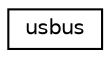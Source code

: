 digraph "Graphical Class Hierarchy"
{
 // LATEX_PDF_SIZE
  edge [fontname="Helvetica",fontsize="10",labelfontname="Helvetica",labelfontsize="10"];
  node [fontname="Helvetica",fontsize="10",shape=record];
  rankdir="LR";
  Node0 [label="usbus",height=0.2,width=0.4,color="black", fillcolor="white", style="filled",URL="$structusbus.html",tooltip="USBUS context struct."];
}
